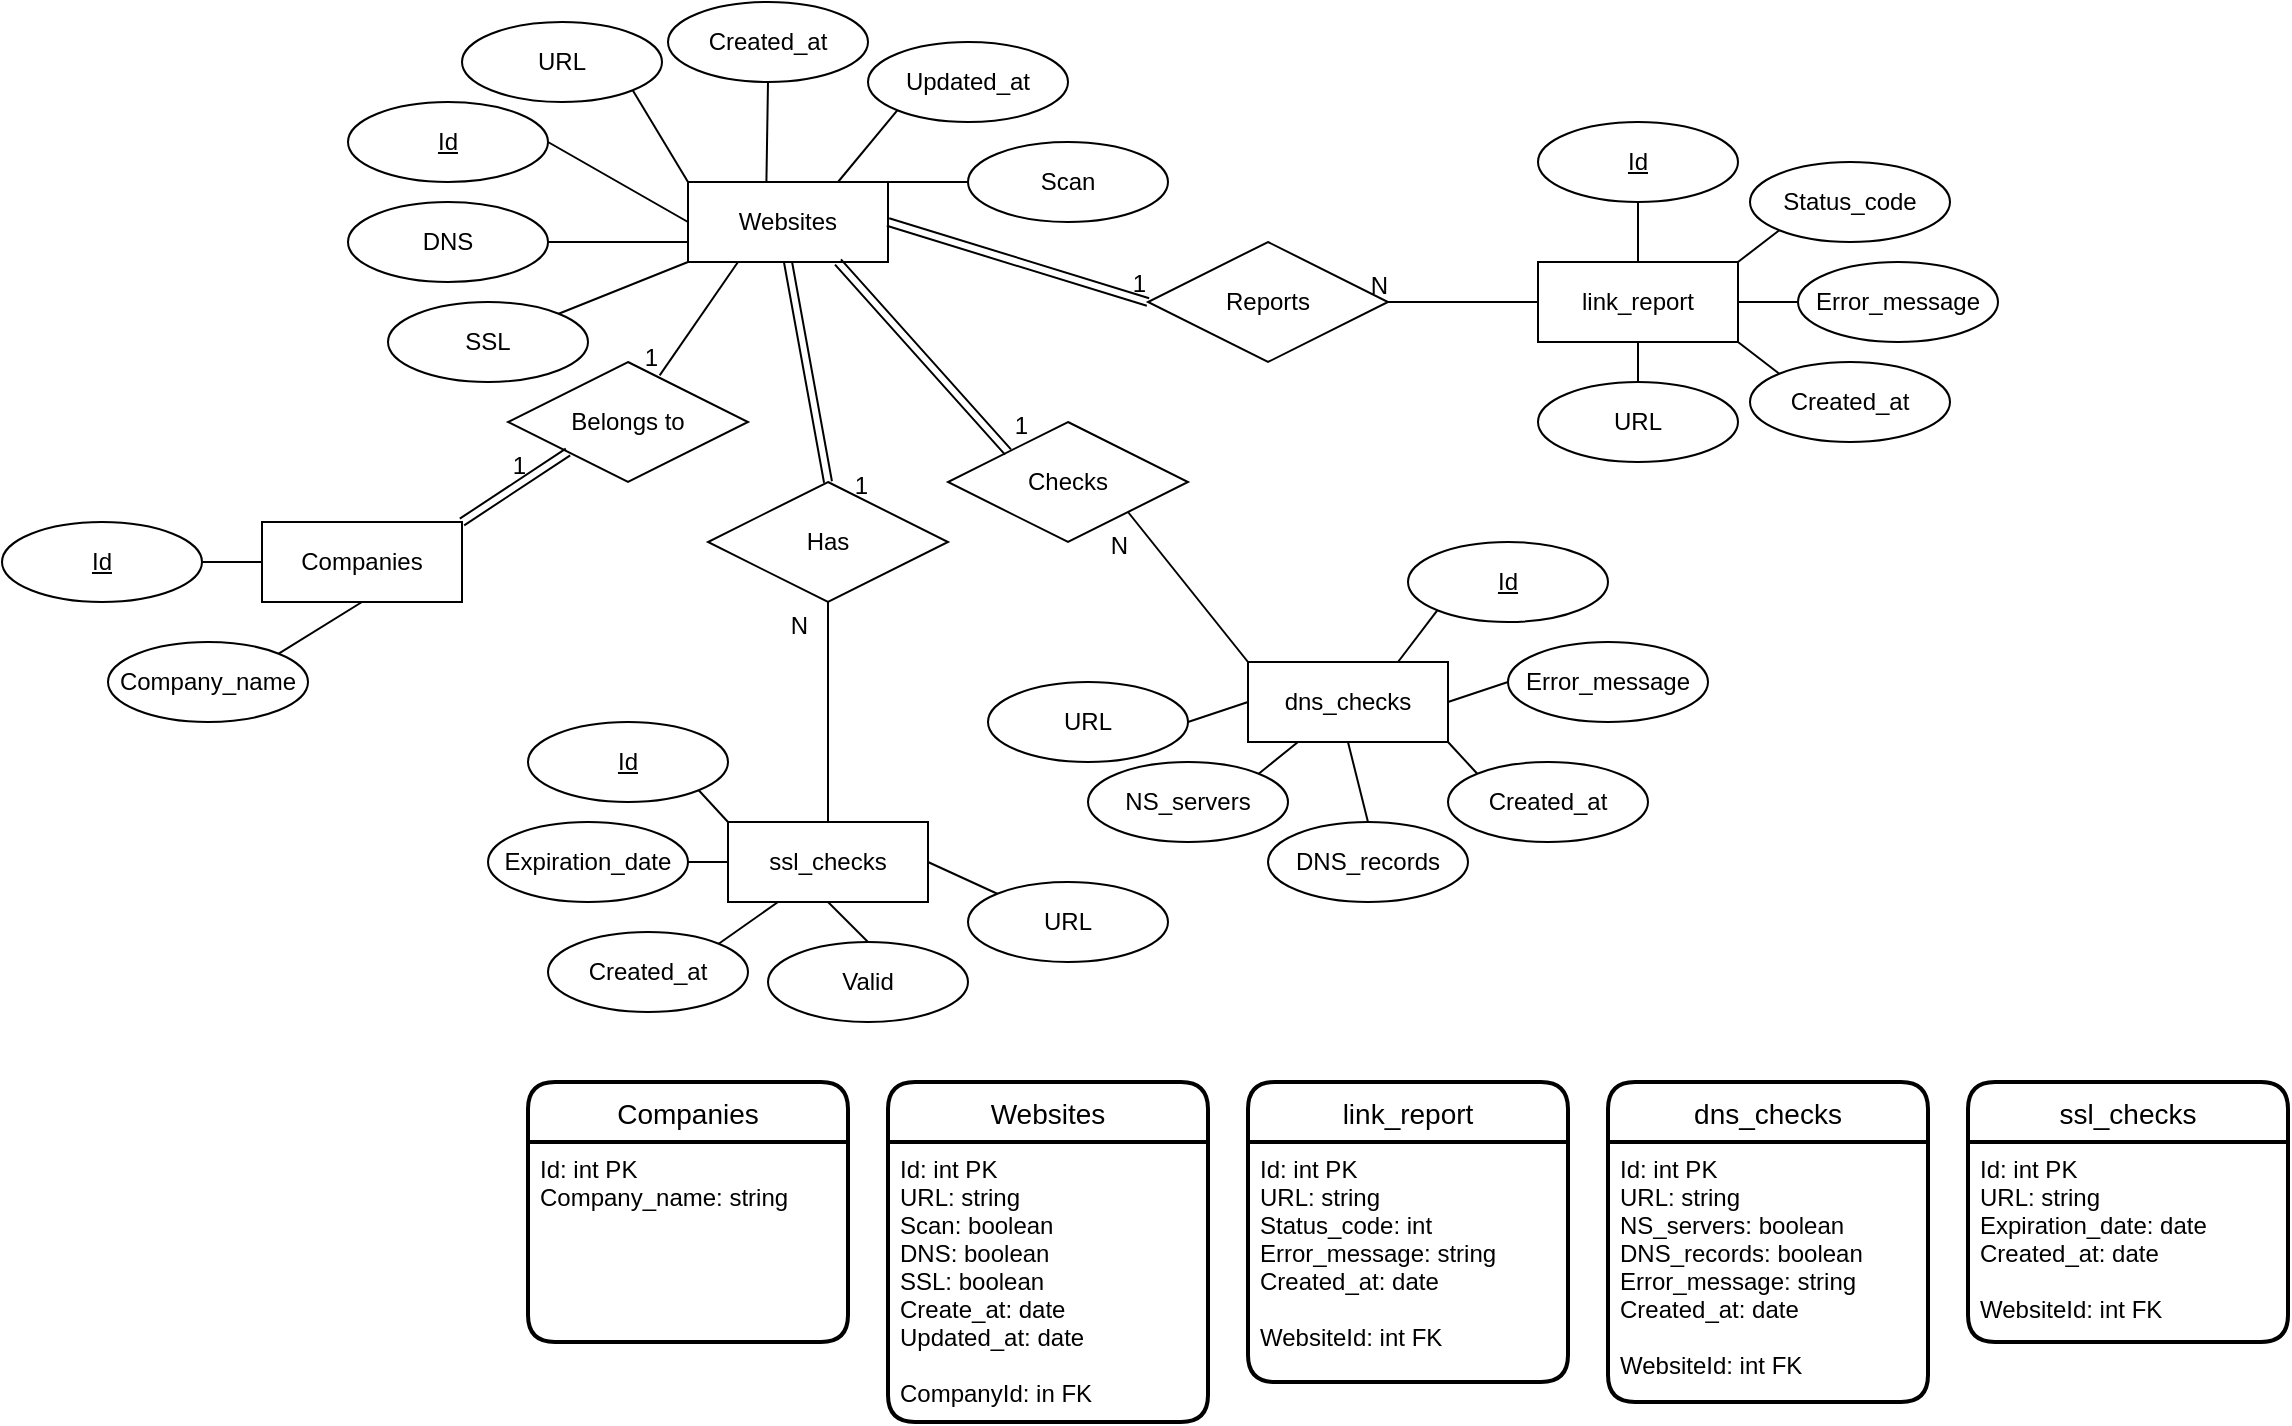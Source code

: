 <mxfile>
    <diagram id="w7KgsrHeSY-I6MZtgf04" name="Page-1">
        <mxGraphModel dx="1433" dy="921" grid="1" gridSize="10" guides="1" tooltips="1" connect="1" arrows="1" fold="1" page="1" pageScale="1" pageWidth="827" pageHeight="1169" math="0" shadow="0">
            <root>
                <mxCell id="0"/>
                <mxCell id="1" parent="0"/>
                <mxCell id="4" value="Websites" style="swimlane;childLayout=stackLayout;horizontal=1;startSize=30;horizontalStack=0;rounded=1;fontSize=14;fontStyle=0;strokeWidth=2;resizeParent=0;resizeLast=1;shadow=0;dashed=0;align=center;" parent="1" vertex="1">
                    <mxGeometry x="80" y="620" width="160" height="170" as="geometry"/>
                </mxCell>
                <mxCell id="5" value="Id: int PK&#10;URL: string&#10;Scan: boolean&#10;DNS: boolean&#10;SSL: boolean&#10;Create_at: date&#10;Updated_at: date&#10;&#10;CompanyId: in FK" style="align=left;strokeColor=none;fillColor=none;spacingLeft=4;fontSize=12;verticalAlign=top;resizable=0;rotatable=0;part=1;" parent="4" vertex="1">
                    <mxGeometry y="30" width="160" height="140" as="geometry"/>
                </mxCell>
                <mxCell id="9" value="link_report" style="swimlane;childLayout=stackLayout;horizontal=1;startSize=30;horizontalStack=0;rounded=1;fontSize=14;fontStyle=0;strokeWidth=2;resizeParent=0;resizeLast=1;shadow=0;dashed=0;align=center;" parent="1" vertex="1">
                    <mxGeometry x="260" y="620" width="160" height="150" as="geometry"/>
                </mxCell>
                <mxCell id="10" value="Id: int PK&#10;URL: string&#10;Status_code: int&#10;Error_message: string&#10;Created_at: date&#10;&#10;WebsiteId: int FK&#10;&#10;" style="align=left;strokeColor=none;fillColor=none;spacingLeft=4;fontSize=12;verticalAlign=top;resizable=0;rotatable=0;part=1;" parent="9" vertex="1">
                    <mxGeometry y="30" width="160" height="120" as="geometry"/>
                </mxCell>
                <mxCell id="11" value="dns_checks" style="swimlane;childLayout=stackLayout;horizontal=1;startSize=30;horizontalStack=0;rounded=1;fontSize=14;fontStyle=0;strokeWidth=2;resizeParent=0;resizeLast=1;shadow=0;dashed=0;align=center;" parent="1" vertex="1">
                    <mxGeometry x="440" y="620" width="160" height="160" as="geometry"/>
                </mxCell>
                <mxCell id="12" value="Id: int PK&#10;URL: string&#10;NS_servers: boolean&#10;DNS_records: boolean&#10;Error_message: string&#10;Created_at: date&#10;&#10;WebsiteId: int FK&#10;&#10;" style="align=left;strokeColor=none;fillColor=none;spacingLeft=4;fontSize=12;verticalAlign=top;resizable=0;rotatable=0;part=1;" parent="11" vertex="1">
                    <mxGeometry y="30" width="160" height="130" as="geometry"/>
                </mxCell>
                <mxCell id="13" value="ssl_checks" style="swimlane;childLayout=stackLayout;horizontal=1;startSize=30;horizontalStack=0;rounded=1;fontSize=14;fontStyle=0;strokeWidth=2;resizeParent=0;resizeLast=1;shadow=0;dashed=0;align=center;" parent="1" vertex="1">
                    <mxGeometry x="620" y="620" width="160" height="130" as="geometry"/>
                </mxCell>
                <mxCell id="14" value="Id: int PK&#10;URL: string&#10;Expiration_date: date&#10;Created_at: date&#10;&#10;WebsiteId: int FK&#10;&#10;" style="align=left;strokeColor=none;fillColor=none;spacingLeft=4;fontSize=12;verticalAlign=top;resizable=0;rotatable=0;part=1;" parent="13" vertex="1">
                    <mxGeometry y="30" width="160" height="100" as="geometry"/>
                </mxCell>
                <mxCell id="19" value="link_report" style="whiteSpace=wrap;html=1;align=center;" parent="1" vertex="1">
                    <mxGeometry x="405" y="210" width="100" height="40" as="geometry"/>
                </mxCell>
                <mxCell id="21" value="&lt;u&gt;Id&lt;/u&gt;" style="ellipse;whiteSpace=wrap;html=1;align=center;" parent="1" vertex="1">
                    <mxGeometry x="405" y="140" width="100" height="40" as="geometry"/>
                </mxCell>
                <mxCell id="22" value="Status_code" style="ellipse;whiteSpace=wrap;html=1;align=center;" parent="1" vertex="1">
                    <mxGeometry x="511" y="160" width="100" height="40" as="geometry"/>
                </mxCell>
                <mxCell id="24" value="Error_message" style="ellipse;whiteSpace=wrap;html=1;align=center;" parent="1" vertex="1">
                    <mxGeometry x="535" y="210" width="100" height="40" as="geometry"/>
                </mxCell>
                <mxCell id="25" value="Websites" style="whiteSpace=wrap;html=1;align=center;" parent="1" vertex="1">
                    <mxGeometry x="-20" y="170" width="100" height="40" as="geometry"/>
                </mxCell>
                <mxCell id="26" value="Created_at" style="ellipse;whiteSpace=wrap;html=1;align=center;" parent="1" vertex="1">
                    <mxGeometry x="-30" y="80" width="100" height="40" as="geometry"/>
                </mxCell>
                <mxCell id="27" value="Updated_at" style="ellipse;whiteSpace=wrap;html=1;align=center;" parent="1" vertex="1">
                    <mxGeometry x="70" y="100" width="100" height="40" as="geometry"/>
                </mxCell>
                <mxCell id="29" value="&lt;u&gt;Id&lt;/u&gt;" style="ellipse;whiteSpace=wrap;html=1;align=center;" parent="1" vertex="1">
                    <mxGeometry x="-190" y="130" width="100" height="40" as="geometry"/>
                </mxCell>
                <mxCell id="30" value="URL" style="ellipse;whiteSpace=wrap;html=1;align=center;" parent="1" vertex="1">
                    <mxGeometry x="-133" y="90" width="100" height="40" as="geometry"/>
                </mxCell>
                <mxCell id="31" value="ssl_checks" style="whiteSpace=wrap;html=1;align=center;" parent="1" vertex="1">
                    <mxGeometry y="490" width="100" height="40" as="geometry"/>
                </mxCell>
                <mxCell id="32" value="&lt;u&gt;Id&lt;/u&gt;" style="ellipse;whiteSpace=wrap;html=1;align=center;" parent="1" vertex="1">
                    <mxGeometry x="-100" y="440" width="100" height="40" as="geometry"/>
                </mxCell>
                <mxCell id="35" value="Expiration_date" style="ellipse;whiteSpace=wrap;html=1;align=center;" parent="1" vertex="1">
                    <mxGeometry x="-120" y="490" width="100" height="40" as="geometry"/>
                </mxCell>
                <mxCell id="37" value="dns_checks" style="whiteSpace=wrap;html=1;align=center;" parent="1" vertex="1">
                    <mxGeometry x="260" y="410" width="100" height="40" as="geometry"/>
                </mxCell>
                <mxCell id="38" value="&lt;u&gt;Id&lt;/u&gt;" style="ellipse;whiteSpace=wrap;html=1;align=center;" parent="1" vertex="1">
                    <mxGeometry x="340" y="350" width="100" height="40" as="geometry"/>
                </mxCell>
                <mxCell id="40" value="Error_message" style="ellipse;whiteSpace=wrap;html=1;align=center;" parent="1" vertex="1">
                    <mxGeometry x="390" y="400" width="100" height="40" as="geometry"/>
                </mxCell>
                <mxCell id="44" value="Created_at" style="ellipse;whiteSpace=wrap;html=1;align=center;" parent="1" vertex="1">
                    <mxGeometry x="511" y="260" width="100" height="40" as="geometry"/>
                </mxCell>
                <mxCell id="45" value="Created_at" style="ellipse;whiteSpace=wrap;html=1;align=center;" parent="1" vertex="1">
                    <mxGeometry x="-90" y="545" width="100" height="40" as="geometry"/>
                </mxCell>
                <mxCell id="46" value="Created_at" style="ellipse;whiteSpace=wrap;html=1;align=center;" parent="1" vertex="1">
                    <mxGeometry x="360" y="460" width="100" height="40" as="geometry"/>
                </mxCell>
                <mxCell id="48" value="Reports" style="shape=rhombus;perimeter=rhombusPerimeter;whiteSpace=wrap;html=1;align=center;" parent="1" vertex="1">
                    <mxGeometry x="210" y="200" width="120" height="60" as="geometry"/>
                </mxCell>
                <mxCell id="51" value="" style="shape=link;html=1;rounded=0;entryX=0;entryY=0.5;entryDx=0;entryDy=0;exitX=1;exitY=0.5;exitDx=0;exitDy=0;" parent="1" source="25" target="48" edge="1">
                    <mxGeometry relative="1" as="geometry">
                        <mxPoint x="480" y="480" as="sourcePoint"/>
                        <mxPoint x="640" y="480" as="targetPoint"/>
                    </mxGeometry>
                </mxCell>
                <mxCell id="52" value="1" style="resizable=0;html=1;align=right;verticalAlign=bottom;" parent="51" connectable="0" vertex="1">
                    <mxGeometry x="1" relative="1" as="geometry"/>
                </mxCell>
                <mxCell id="53" value="" style="endArrow=none;html=1;rounded=0;entryX=1;entryY=0.5;entryDx=0;entryDy=0;exitX=0;exitY=0.5;exitDx=0;exitDy=0;" parent="1" source="19" target="48" edge="1">
                    <mxGeometry relative="1" as="geometry">
                        <mxPoint x="480" y="480" as="sourcePoint"/>
                        <mxPoint x="640" y="480" as="targetPoint"/>
                    </mxGeometry>
                </mxCell>
                <mxCell id="54" value="N" style="resizable=0;html=1;align=right;verticalAlign=bottom;" parent="53" connectable="0" vertex="1">
                    <mxGeometry x="1" relative="1" as="geometry"/>
                </mxCell>
                <mxCell id="55" value="Checks" style="shape=rhombus;perimeter=rhombusPerimeter;whiteSpace=wrap;html=1;align=center;" parent="1" vertex="1">
                    <mxGeometry x="110" y="290" width="120" height="60" as="geometry"/>
                </mxCell>
                <mxCell id="56" value="" style="shape=link;html=1;rounded=0;entryX=0;entryY=0;entryDx=0;entryDy=0;exitX=0.75;exitY=1;exitDx=0;exitDy=0;" parent="1" source="25" target="55" edge="1">
                    <mxGeometry relative="1" as="geometry">
                        <mxPoint x="454" y="300" as="sourcePoint"/>
                        <mxPoint x="624" y="570" as="targetPoint"/>
                    </mxGeometry>
                </mxCell>
                <mxCell id="57" value="1" style="resizable=0;html=1;align=right;verticalAlign=bottom;" parent="56" connectable="0" vertex="1">
                    <mxGeometry x="1" relative="1" as="geometry">
                        <mxPoint x="10" y="-5" as="offset"/>
                    </mxGeometry>
                </mxCell>
                <mxCell id="58" value="" style="endArrow=none;html=1;rounded=0;exitX=0;exitY=0;exitDx=0;exitDy=0;entryX=1;entryY=1;entryDx=0;entryDy=0;" parent="1" source="37" target="55" edge="1">
                    <mxGeometry relative="1" as="geometry">
                        <mxPoint x="64" y="280" as="sourcePoint"/>
                        <mxPoint x="260" y="340" as="targetPoint"/>
                    </mxGeometry>
                </mxCell>
                <mxCell id="59" value="N" style="resizable=0;html=1;align=right;verticalAlign=bottom;" parent="58" connectable="0" vertex="1">
                    <mxGeometry x="1" relative="1" as="geometry">
                        <mxPoint y="25" as="offset"/>
                    </mxGeometry>
                </mxCell>
                <mxCell id="60" value="Has" style="shape=rhombus;perimeter=rhombusPerimeter;whiteSpace=wrap;html=1;align=center;" parent="1" vertex="1">
                    <mxGeometry x="-10" y="320" width="120" height="60" as="geometry"/>
                </mxCell>
                <mxCell id="61" value="" style="shape=link;html=1;rounded=0;entryX=0.5;entryY=0;entryDx=0;entryDy=0;exitX=0.5;exitY=1;exitDx=0;exitDy=0;" parent="1" source="25" target="60" edge="1">
                    <mxGeometry relative="1" as="geometry">
                        <mxPoint x="260" y="410" as="sourcePoint"/>
                        <mxPoint x="430" y="680" as="targetPoint"/>
                    </mxGeometry>
                </mxCell>
                <mxCell id="62" value="1" style="resizable=0;html=1;align=right;verticalAlign=bottom;" parent="61" connectable="0" vertex="1">
                    <mxGeometry x="1" relative="1" as="geometry">
                        <mxPoint x="20" y="10" as="offset"/>
                    </mxGeometry>
                </mxCell>
                <mxCell id="63" value="" style="endArrow=none;html=1;rounded=0;entryX=0.5;entryY=1;entryDx=0;entryDy=0;exitX=0.5;exitY=0;exitDx=0;exitDy=0;" parent="1" source="31" target="60" edge="1">
                    <mxGeometry relative="1" as="geometry">
                        <mxPoint x="29" y="490" as="sourcePoint"/>
                        <mxPoint x="59" y="380" as="targetPoint"/>
                    </mxGeometry>
                </mxCell>
                <mxCell id="64" value="N" style="resizable=0;html=1;align=right;verticalAlign=bottom;" parent="63" connectable="0" vertex="1">
                    <mxGeometry x="1" relative="1" as="geometry">
                        <mxPoint x="-10" y="20" as="offset"/>
                    </mxGeometry>
                </mxCell>
                <mxCell id="65" value="" style="endArrow=none;html=1;rounded=0;exitX=1;exitY=1;exitDx=0;exitDy=0;entryX=0;entryY=0;entryDx=0;entryDy=0;" parent="1" source="37" target="46" edge="1">
                    <mxGeometry relative="1" as="geometry">
                        <mxPoint x="480" y="480" as="sourcePoint"/>
                        <mxPoint x="640" y="480" as="targetPoint"/>
                    </mxGeometry>
                </mxCell>
                <mxCell id="66" value="" style="endArrow=none;html=1;rounded=0;exitX=1;exitY=0.5;exitDx=0;exitDy=0;entryX=0;entryY=0.5;entryDx=0;entryDy=0;" parent="1" source="37" target="40" edge="1">
                    <mxGeometry relative="1" as="geometry">
                        <mxPoint x="370" y="460" as="sourcePoint"/>
                        <mxPoint x="384.645" y="475.858" as="targetPoint"/>
                    </mxGeometry>
                </mxCell>
                <mxCell id="67" value="" style="endArrow=none;html=1;rounded=0;exitX=0.75;exitY=0;exitDx=0;exitDy=0;entryX=0;entryY=1;entryDx=0;entryDy=0;" parent="1" source="37" target="38" edge="1">
                    <mxGeometry relative="1" as="geometry">
                        <mxPoint x="370" y="440" as="sourcePoint"/>
                        <mxPoint x="400" y="430" as="targetPoint"/>
                    </mxGeometry>
                </mxCell>
                <mxCell id="68" value="" style="endArrow=none;html=1;rounded=0;exitX=0;exitY=0;exitDx=0;exitDy=0;" parent="1" source="44" edge="1">
                    <mxGeometry relative="1" as="geometry">
                        <mxPoint x="280" y="440" as="sourcePoint"/>
                        <mxPoint x="505" y="250" as="targetPoint"/>
                    </mxGeometry>
                </mxCell>
                <mxCell id="69" value="" style="endArrow=none;html=1;rounded=0;exitX=0;exitY=0.5;exitDx=0;exitDy=0;entryX=1;entryY=0.5;entryDx=0;entryDy=0;" parent="1" source="24" target="19" edge="1">
                    <mxGeometry relative="1" as="geometry">
                        <mxPoint x="535.645" y="285.858" as="sourcePoint"/>
                        <mxPoint x="515" y="260" as="targetPoint"/>
                    </mxGeometry>
                </mxCell>
                <mxCell id="70" value="" style="endArrow=none;html=1;rounded=0;exitX=0;exitY=1;exitDx=0;exitDy=0;entryX=1;entryY=0;entryDx=0;entryDy=0;" parent="1" source="22" target="19" edge="1">
                    <mxGeometry relative="1" as="geometry">
                        <mxPoint x="551" y="240" as="sourcePoint"/>
                        <mxPoint x="515" y="240" as="targetPoint"/>
                    </mxGeometry>
                </mxCell>
                <mxCell id="71" value="" style="endArrow=none;html=1;rounded=0;exitX=0.5;exitY=1;exitDx=0;exitDy=0;entryX=0.5;entryY=0;entryDx=0;entryDy=0;" parent="1" source="21" target="19" edge="1">
                    <mxGeometry relative="1" as="geometry">
                        <mxPoint x="535.645" y="194.142" as="sourcePoint"/>
                        <mxPoint x="445" y="211" as="targetPoint"/>
                    </mxGeometry>
                </mxCell>
                <mxCell id="72" value="" style="endArrow=none;html=1;rounded=0;exitX=0.75;exitY=0;exitDx=0;exitDy=0;entryX=0;entryY=1;entryDx=0;entryDy=0;" parent="1" source="25" target="27" edge="1">
                    <mxGeometry relative="1" as="geometry">
                        <mxPoint x="520" y="160" as="sourcePoint"/>
                        <mxPoint x="520.2" y="200.52" as="targetPoint"/>
                    </mxGeometry>
                </mxCell>
                <mxCell id="73" value="" style="endArrow=none;html=1;rounded=0;exitX=0.392;exitY=0.013;exitDx=0;exitDy=0;entryX=0.5;entryY=1;entryDx=0;entryDy=0;exitPerimeter=0;" parent="1" source="25" target="26" edge="1">
                    <mxGeometry relative="1" as="geometry">
                        <mxPoint x="65" y="180" as="sourcePoint"/>
                        <mxPoint x="104.645" y="144.142" as="targetPoint"/>
                    </mxGeometry>
                </mxCell>
                <mxCell id="74" value="" style="endArrow=none;html=1;rounded=0;exitX=0;exitY=0;exitDx=0;exitDy=0;entryX=1;entryY=1;entryDx=0;entryDy=0;" parent="1" source="25" target="30" edge="1">
                    <mxGeometry relative="1" as="geometry">
                        <mxPoint x="29.2" y="180.52" as="sourcePoint"/>
                        <mxPoint x="30" y="140" as="targetPoint"/>
                    </mxGeometry>
                </mxCell>
                <mxCell id="76" value="" style="endArrow=none;html=1;rounded=0;exitX=0;exitY=0.5;exitDx=0;exitDy=0;entryX=1;entryY=0.5;entryDx=0;entryDy=0;" parent="1" source="25" target="29" edge="1">
                    <mxGeometry relative="1" as="geometry">
                        <mxPoint x="-10" y="210" as="sourcePoint"/>
                        <mxPoint x="-60" y="220" as="targetPoint"/>
                    </mxGeometry>
                </mxCell>
                <mxCell id="77" value="" style="endArrow=none;html=1;rounded=0;exitX=1;exitY=0;exitDx=0;exitDy=0;entryX=0.25;entryY=1;entryDx=0;entryDy=0;" parent="1" source="45" target="31" edge="1">
                    <mxGeometry relative="1" as="geometry">
                        <mxPoint x="540" y="500" as="sourcePoint"/>
                        <mxPoint x="700" y="500" as="targetPoint"/>
                    </mxGeometry>
                </mxCell>
                <mxCell id="78" value="" style="endArrow=none;html=1;rounded=0;exitX=0;exitY=0;exitDx=0;exitDy=0;entryX=1;entryY=1;entryDx=0;entryDy=0;" parent="1" source="31" target="32" edge="1">
                    <mxGeometry relative="1" as="geometry">
                        <mxPoint x="5.355" y="560.858" as="sourcePoint"/>
                        <mxPoint x="35" y="540" as="targetPoint"/>
                    </mxGeometry>
                </mxCell>
                <mxCell id="79" value="" style="endArrow=none;html=1;rounded=0;exitX=0;exitY=0.5;exitDx=0;exitDy=0;entryX=1;entryY=0.5;entryDx=0;entryDy=0;" parent="1" source="31" target="35" edge="1">
                    <mxGeometry relative="1" as="geometry">
                        <mxPoint x="15.355" y="570.858" as="sourcePoint"/>
                        <mxPoint x="45" y="550" as="targetPoint"/>
                    </mxGeometry>
                </mxCell>
                <mxCell id="84" value="URL" style="ellipse;whiteSpace=wrap;html=1;align=center;" parent="1" vertex="1">
                    <mxGeometry x="405" y="270" width="100" height="40" as="geometry"/>
                </mxCell>
                <mxCell id="85" value="Companies" style="whiteSpace=wrap;html=1;align=center;" parent="1" vertex="1">
                    <mxGeometry x="-233" y="340" width="100" height="40" as="geometry"/>
                </mxCell>
                <mxCell id="86" value="&lt;u&gt;Id&lt;/u&gt;" style="ellipse;whiteSpace=wrap;html=1;align=center;" parent="1" vertex="1">
                    <mxGeometry x="-363" y="340" width="100" height="40" as="geometry"/>
                </mxCell>
                <mxCell id="87" value="Company_name" style="ellipse;whiteSpace=wrap;html=1;align=center;" parent="1" vertex="1">
                    <mxGeometry x="-310" y="400" width="100" height="40" as="geometry"/>
                </mxCell>
                <mxCell id="88" value="Belongs to" style="shape=rhombus;perimeter=rhombusPerimeter;whiteSpace=wrap;html=1;align=center;" parent="1" vertex="1">
                    <mxGeometry x="-110" y="260" width="120" height="60" as="geometry"/>
                </mxCell>
                <mxCell id="89" value="" style="endArrow=none;html=1;rounded=0;entryX=1;entryY=0;entryDx=0;entryDy=0;exitX=0.5;exitY=1;exitDx=0;exitDy=0;" parent="1" source="85" target="87" edge="1">
                    <mxGeometry relative="1" as="geometry">
                        <mxPoint x="80" y="470" as="sourcePoint"/>
                        <mxPoint x="240" y="470" as="targetPoint"/>
                    </mxGeometry>
                </mxCell>
                <mxCell id="90" value="" style="endArrow=none;html=1;rounded=0;entryX=0;entryY=0.5;entryDx=0;entryDy=0;exitX=1;exitY=0.5;exitDx=0;exitDy=0;" parent="1" source="86" target="85" edge="1">
                    <mxGeometry relative="1" as="geometry">
                        <mxPoint x="-173" y="390" as="sourcePoint"/>
                        <mxPoint x="-207.645" y="415.858" as="targetPoint"/>
                    </mxGeometry>
                </mxCell>
                <mxCell id="91" value="" style="shape=link;html=1;rounded=0;entryX=0;entryY=1;entryDx=0;entryDy=0;exitX=1;exitY=0;exitDx=0;exitDy=0;" parent="1" source="85" target="88" edge="1">
                    <mxGeometry relative="1" as="geometry">
                        <mxPoint x="80" y="470" as="sourcePoint"/>
                        <mxPoint x="240" y="470" as="targetPoint"/>
                    </mxGeometry>
                </mxCell>
                <mxCell id="92" value="1" style="resizable=0;html=1;align=right;verticalAlign=bottom;" parent="91" connectable="0" vertex="1">
                    <mxGeometry x="1" relative="1" as="geometry">
                        <mxPoint x="-20" y="15" as="offset"/>
                    </mxGeometry>
                </mxCell>
                <mxCell id="93" value="" style="endArrow=none;html=1;rounded=0;entryX=0.632;entryY=0.111;entryDx=0;entryDy=0;exitX=0.25;exitY=1;exitDx=0;exitDy=0;entryPerimeter=0;" parent="1" source="25" target="88" edge="1">
                    <mxGeometry relative="1" as="geometry">
                        <mxPoint x="30" y="450" as="sourcePoint"/>
                        <mxPoint x="190" y="450" as="targetPoint"/>
                    </mxGeometry>
                </mxCell>
                <mxCell id="94" value="1" style="resizable=0;html=1;align=right;verticalAlign=bottom;" parent="93" connectable="0" vertex="1">
                    <mxGeometry x="1" relative="1" as="geometry"/>
                </mxCell>
                <mxCell id="95" value="Companies" style="swimlane;childLayout=stackLayout;horizontal=1;startSize=30;horizontalStack=0;rounded=1;fontSize=14;fontStyle=0;strokeWidth=2;resizeParent=0;resizeLast=1;shadow=0;dashed=0;align=center;" parent="1" vertex="1">
                    <mxGeometry x="-100" y="620" width="160" height="130" as="geometry"/>
                </mxCell>
                <mxCell id="96" value="Id: int PK&#10;Company_name: string" style="align=left;strokeColor=none;fillColor=none;spacingLeft=4;fontSize=12;verticalAlign=top;resizable=0;rotatable=0;part=1;" parent="95" vertex="1">
                    <mxGeometry y="30" width="160" height="100" as="geometry"/>
                </mxCell>
                <mxCell id="97" value="" style="endArrow=none;html=1;rounded=0;exitX=0.5;exitY=0;exitDx=0;exitDy=0;entryX=0.5;entryY=1;entryDx=0;entryDy=0;" parent="1" source="84" target="19" edge="1">
                    <mxGeometry relative="1" as="geometry">
                        <mxPoint x="529.645" y="275.858" as="sourcePoint"/>
                        <mxPoint x="515" y="260" as="targetPoint"/>
                    </mxGeometry>
                </mxCell>
                <mxCell id="98" value="Valid" style="ellipse;whiteSpace=wrap;html=1;align=center;" vertex="1" parent="1">
                    <mxGeometry x="20" y="550" width="100" height="40" as="geometry"/>
                </mxCell>
                <mxCell id="99" value="" style="endArrow=none;html=1;rounded=0;exitX=0.5;exitY=1;exitDx=0;exitDy=0;entryX=0.5;entryY=0;entryDx=0;entryDy=0;" edge="1" parent="1" source="31" target="98">
                    <mxGeometry relative="1" as="geometry">
                        <mxPoint x="10" y="520" as="sourcePoint"/>
                        <mxPoint x="-10" y="520" as="targetPoint"/>
                    </mxGeometry>
                </mxCell>
                <mxCell id="100" value="URL" style="ellipse;whiteSpace=wrap;html=1;align=center;" vertex="1" parent="1">
                    <mxGeometry x="120" y="520" width="100" height="40" as="geometry"/>
                </mxCell>
                <mxCell id="101" value="" style="endArrow=none;html=1;rounded=0;exitX=1;exitY=0.5;exitDx=0;exitDy=0;entryX=0;entryY=0;entryDx=0;entryDy=0;" edge="1" parent="1" source="31" target="100">
                    <mxGeometry relative="1" as="geometry">
                        <mxPoint x="60" y="540" as="sourcePoint"/>
                        <mxPoint x="80" y="560" as="targetPoint"/>
                    </mxGeometry>
                </mxCell>
                <mxCell id="102" value="DNS" style="ellipse;whiteSpace=wrap;html=1;align=center;" vertex="1" parent="1">
                    <mxGeometry x="-190" y="180" width="100" height="40" as="geometry"/>
                </mxCell>
                <mxCell id="104" value="Scan" style="ellipse;whiteSpace=wrap;html=1;align=center;" vertex="1" parent="1">
                    <mxGeometry x="120" y="150" width="100" height="40" as="geometry"/>
                </mxCell>
                <mxCell id="105" value="SSL" style="ellipse;whiteSpace=wrap;html=1;align=center;" vertex="1" parent="1">
                    <mxGeometry x="-170" y="230" width="100" height="40" as="geometry"/>
                </mxCell>
                <mxCell id="106" value="" style="endArrow=none;html=1;rounded=0;entryX=1;entryY=0.5;entryDx=0;entryDy=0;exitX=0;exitY=0.75;exitDx=0;exitDy=0;" edge="1" parent="1" source="25" target="102">
                    <mxGeometry relative="1" as="geometry">
                        <mxPoint x="-60" y="190" as="sourcePoint"/>
                        <mxPoint x="-80" y="160" as="targetPoint"/>
                    </mxGeometry>
                </mxCell>
                <mxCell id="107" value="" style="endArrow=none;html=1;rounded=0;entryX=1;entryY=0;entryDx=0;entryDy=0;exitX=0;exitY=1;exitDx=0;exitDy=0;" edge="1" parent="1" source="25" target="105">
                    <mxGeometry relative="1" as="geometry">
                        <mxPoint x="-10" y="210" as="sourcePoint"/>
                        <mxPoint x="-80" y="210" as="targetPoint"/>
                    </mxGeometry>
                </mxCell>
                <mxCell id="108" value="" style="endArrow=none;html=1;rounded=0;entryX=1;entryY=0;entryDx=0;entryDy=0;exitX=0;exitY=0.5;exitDx=0;exitDy=0;" edge="1" parent="1" source="104" target="25">
                    <mxGeometry relative="1" as="geometry">
                        <mxPoint x="-10" y="220" as="sourcePoint"/>
                        <mxPoint x="-74.645" y="245.858" as="targetPoint"/>
                    </mxGeometry>
                </mxCell>
                <mxCell id="109" value="DNS_records" style="ellipse;whiteSpace=wrap;html=1;align=center;" vertex="1" parent="1">
                    <mxGeometry x="270" y="490" width="100" height="40" as="geometry"/>
                </mxCell>
                <mxCell id="110" value="NS_servers" style="ellipse;whiteSpace=wrap;html=1;align=center;" vertex="1" parent="1">
                    <mxGeometry x="180" y="460" width="100" height="40" as="geometry"/>
                </mxCell>
                <mxCell id="111" value="URL" style="ellipse;whiteSpace=wrap;html=1;align=center;" vertex="1" parent="1">
                    <mxGeometry x="130" y="420" width="100" height="40" as="geometry"/>
                </mxCell>
                <mxCell id="112" value="" style="endArrow=none;html=1;rounded=0;exitX=0;exitY=0.5;exitDx=0;exitDy=0;entryX=1;entryY=0.5;entryDx=0;entryDy=0;" edge="1" parent="1" source="37" target="111">
                    <mxGeometry relative="1" as="geometry">
                        <mxPoint x="345" y="420" as="sourcePoint"/>
                        <mxPoint x="364.645" y="394.142" as="targetPoint"/>
                    </mxGeometry>
                </mxCell>
                <mxCell id="113" value="" style="endArrow=none;html=1;rounded=0;exitX=0.25;exitY=1;exitDx=0;exitDy=0;entryX=1;entryY=0;entryDx=0;entryDy=0;" edge="1" parent="1" source="37" target="110">
                    <mxGeometry relative="1" as="geometry">
                        <mxPoint x="270" y="440" as="sourcePoint"/>
                        <mxPoint x="230" y="450" as="targetPoint"/>
                    </mxGeometry>
                </mxCell>
                <mxCell id="114" value="" style="endArrow=none;html=1;rounded=0;exitX=0.5;exitY=1;exitDx=0;exitDy=0;entryX=0.5;entryY=0;entryDx=0;entryDy=0;" edge="1" parent="1" source="37" target="109">
                    <mxGeometry relative="1" as="geometry">
                        <mxPoint x="295" y="460" as="sourcePoint"/>
                        <mxPoint x="265.355" y="485.858" as="targetPoint"/>
                    </mxGeometry>
                </mxCell>
            </root>
        </mxGraphModel>
    </diagram>
</mxfile>